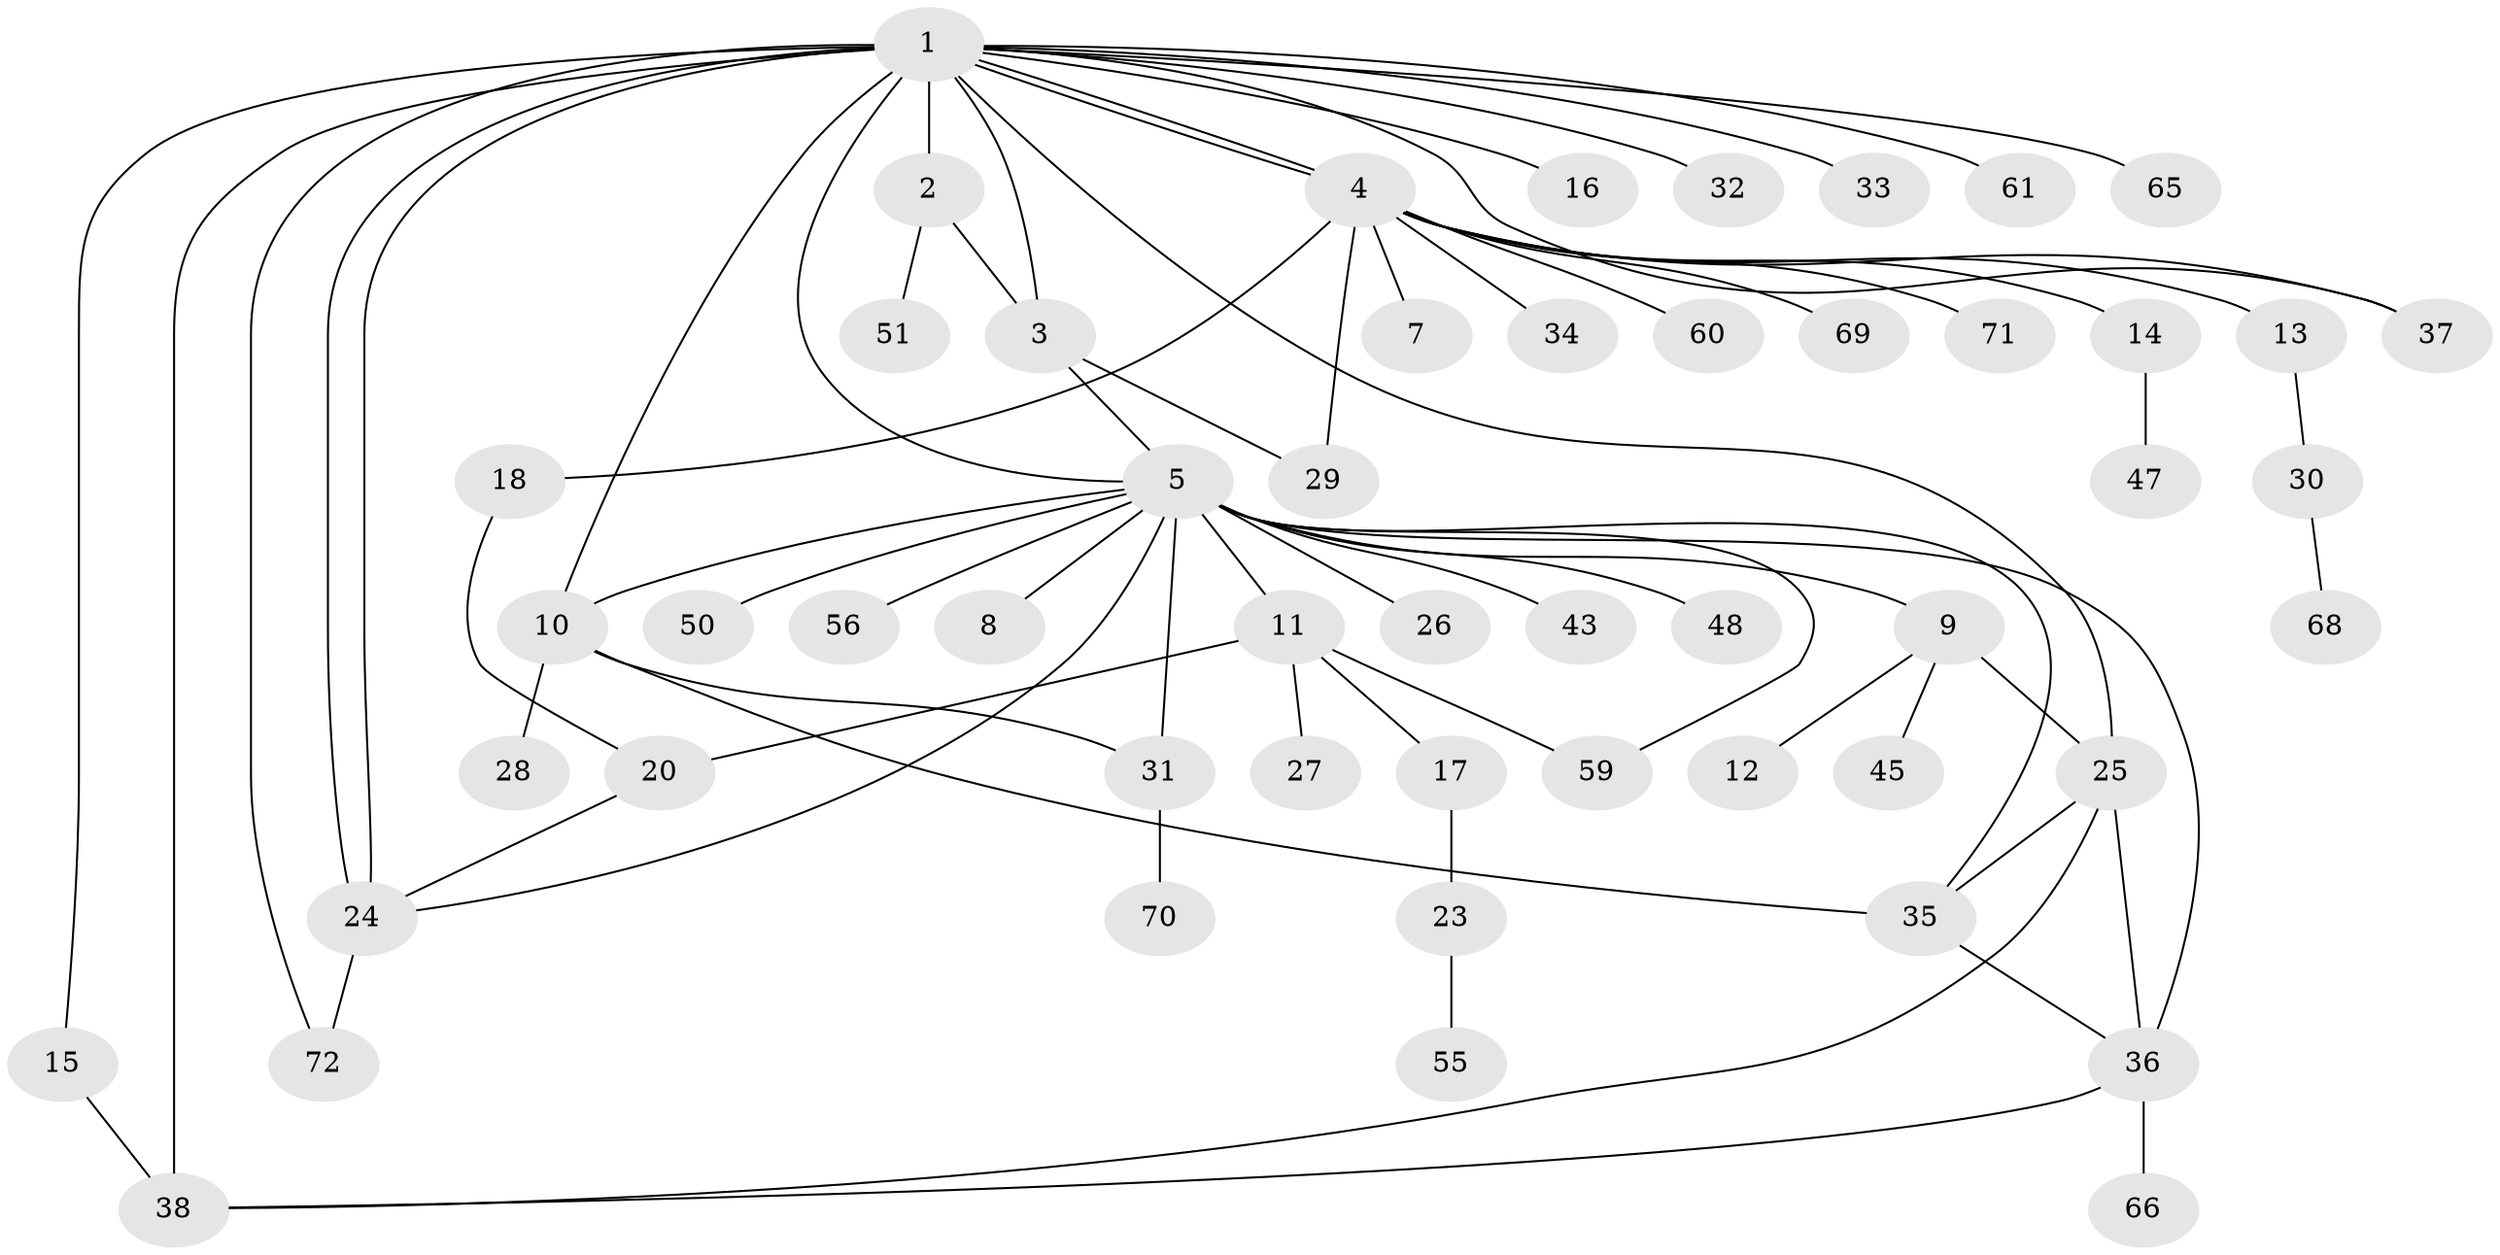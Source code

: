 // Generated by graph-tools (version 1.1) at 2025/23/03/03/25 07:23:53]
// undirected, 52 vertices, 72 edges
graph export_dot {
graph [start="1"]
  node [color=gray90,style=filled];
  1 [super="+62"];
  2 [super="+46"];
  3 [super="+67"];
  4 [super="+58"];
  5 [super="+6"];
  7;
  8;
  9 [super="+19"];
  10 [super="+22"];
  11 [super="+42"];
  12;
  13 [super="+21"];
  14;
  15 [super="+44"];
  16 [super="+54"];
  17 [super="+39"];
  18;
  20;
  23 [super="+64"];
  24 [super="+63"];
  25 [super="+41"];
  26;
  27;
  28;
  29;
  30 [super="+40"];
  31 [super="+57"];
  32;
  33;
  34;
  35;
  36 [super="+52"];
  37;
  38 [super="+53"];
  43;
  45;
  47 [super="+49"];
  48;
  50;
  51;
  55;
  56;
  59;
  60;
  61;
  65;
  66;
  68;
  69;
  70;
  71;
  72;
  1 -- 2 [weight=2];
  1 -- 4;
  1 -- 4;
  1 -- 5;
  1 -- 10;
  1 -- 15;
  1 -- 16;
  1 -- 24 [weight=2];
  1 -- 24;
  1 -- 32;
  1 -- 33;
  1 -- 37;
  1 -- 38 [weight=2];
  1 -- 61;
  1 -- 65;
  1 -- 72;
  1 -- 25;
  1 -- 3;
  2 -- 3;
  2 -- 51;
  3 -- 29;
  3 -- 5;
  4 -- 7;
  4 -- 13 [weight=2];
  4 -- 14;
  4 -- 18;
  4 -- 29;
  4 -- 34;
  4 -- 60;
  4 -- 69;
  4 -- 71;
  4 -- 37;
  5 -- 8;
  5 -- 11 [weight=2];
  5 -- 24;
  5 -- 31;
  5 -- 36;
  5 -- 48;
  5 -- 56;
  5 -- 35;
  5 -- 9;
  5 -- 10;
  5 -- 43;
  5 -- 50;
  5 -- 26;
  5 -- 59;
  9 -- 12;
  9 -- 25;
  9 -- 45;
  10 -- 31;
  10 -- 35;
  10 -- 28;
  11 -- 17;
  11 -- 20;
  11 -- 27;
  11 -- 59;
  13 -- 30;
  14 -- 47;
  15 -- 38;
  17 -- 23;
  18 -- 20;
  20 -- 24;
  23 -- 55;
  24 -- 72;
  25 -- 35;
  25 -- 38;
  25 -- 36;
  30 -- 68;
  31 -- 70;
  35 -- 36;
  36 -- 38;
  36 -- 66;
}
